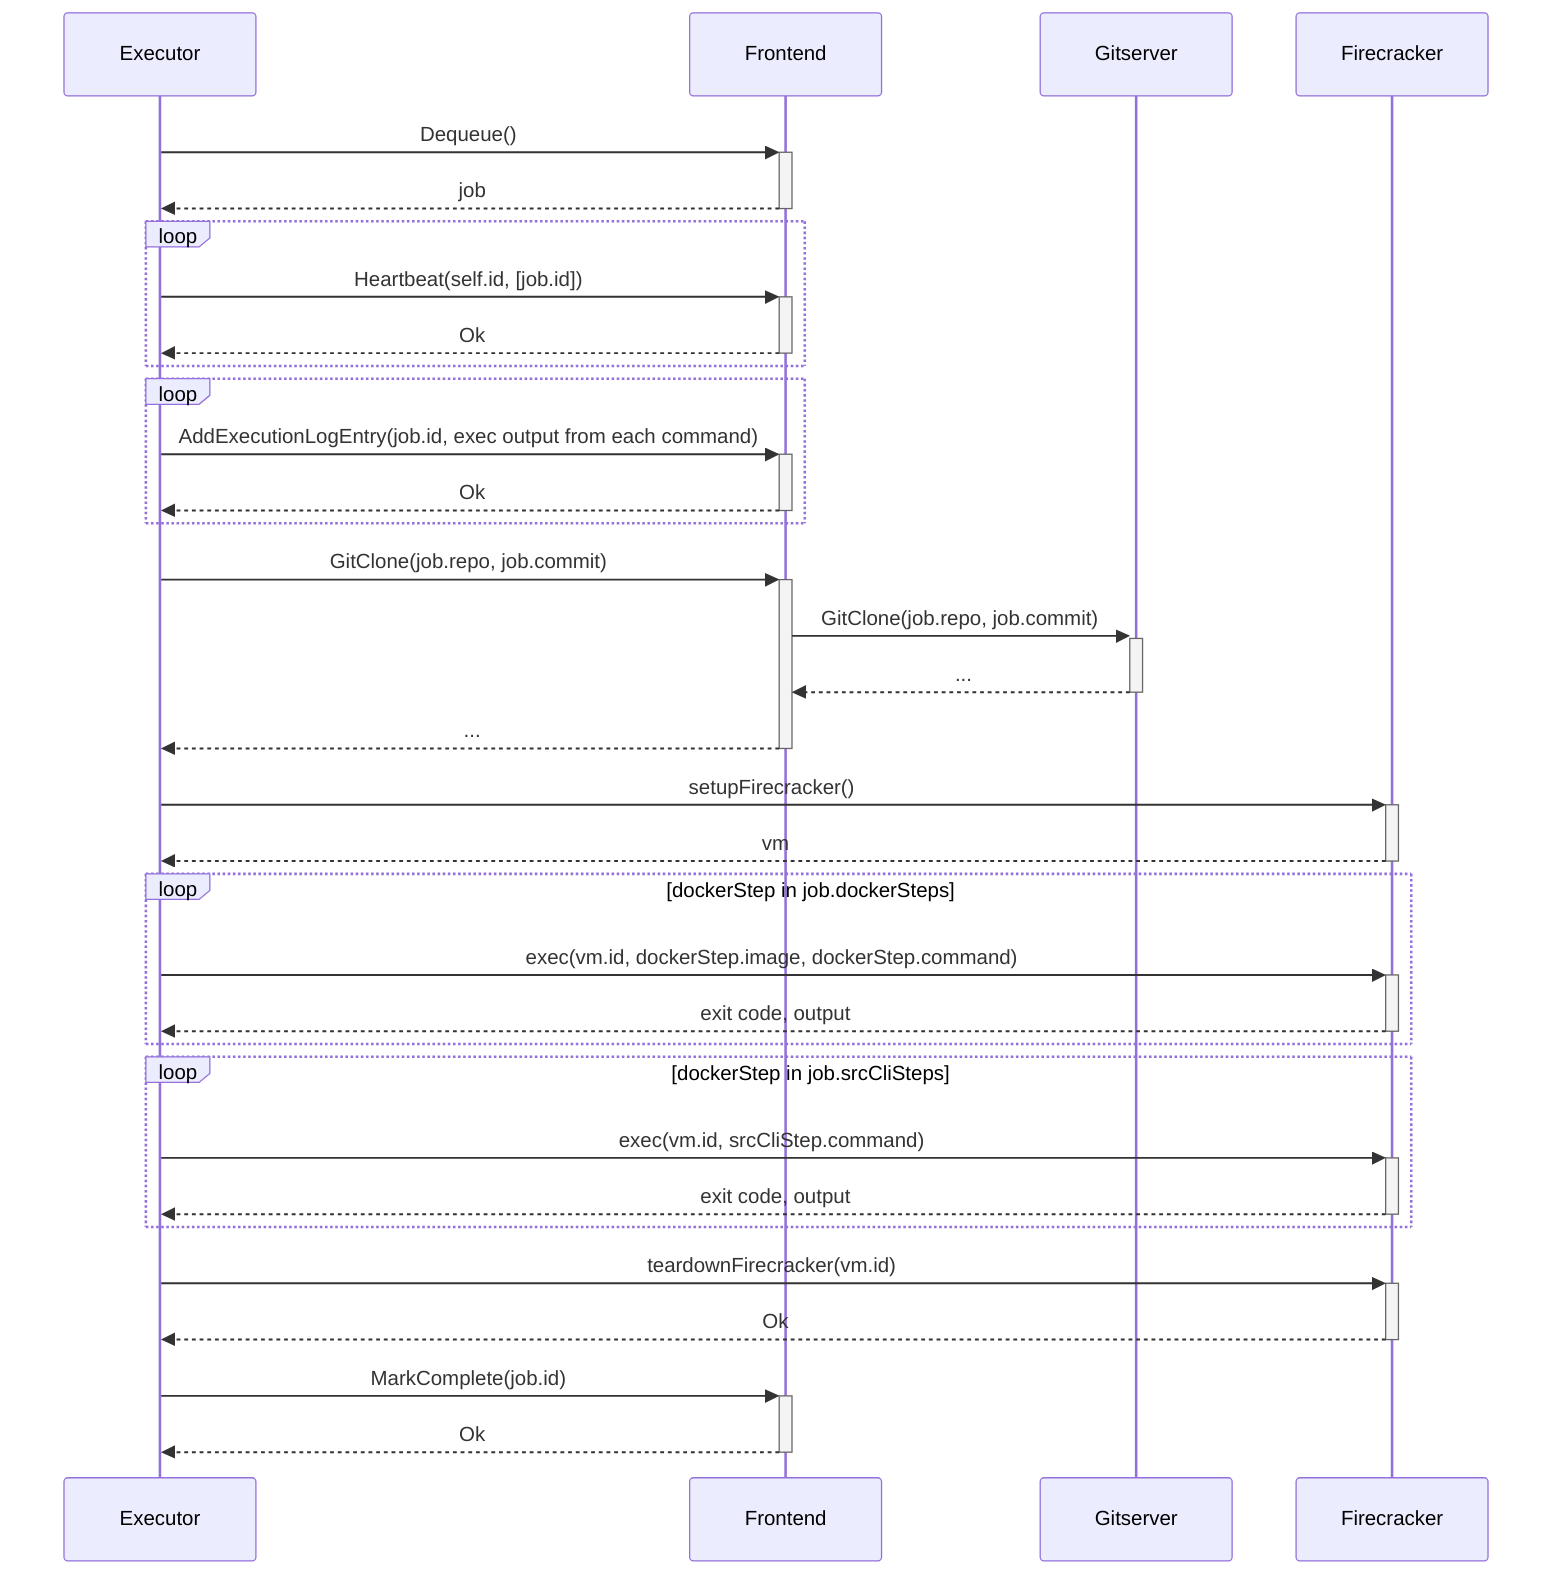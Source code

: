 sequenceDiagram
  Executor          ->>+ Frontend: Dequeue()
  Frontend         -->>- Executor: job

  loop
    Executor          ->>+ Frontend: Heartbeat(self.id, [job.id])
    Frontend         -->>- Executor: Ok
  end

  loop
    Executor          ->>+ Frontend: AddExecutionLogEntry(job.id, exec output from each command)
    Frontend         -->>- Executor: Ok
  end

  Executor          ->>+ Frontend: GitClone(job.repo, job.commit)
  Frontend          ->>+ Gitserver: GitClone(job.repo, job.commit)
  Gitserver        -->>- Frontend: ...
  Frontend         -->>- Executor: ...

  Executor        ->>+ Firecracker: setupFirecracker()
  Firecracker    -->>- Executor: vm

  loop dockerStep in job.dockerSteps
    Executor      ->>+ Firecracker: exec(vm.id, dockerStep.image, dockerStep.command)
    Firecracker  -->>- Executor: exit code, output
  end

  loop dockerStep in job.srcCliSteps
    Executor      ->>+ Firecracker: exec(vm.id, srcCliStep.command)
    Firecracker  -->>- Executor: exit code, output
  end

  Executor        ->>+ Firecracker: teardownFirecracker(vm.id)
  Firecracker    -->>- Executor: Ok

  Executor          ->>+ Frontend: MarkComplete(job.id)
  Frontend         -->>- Executor: Ok